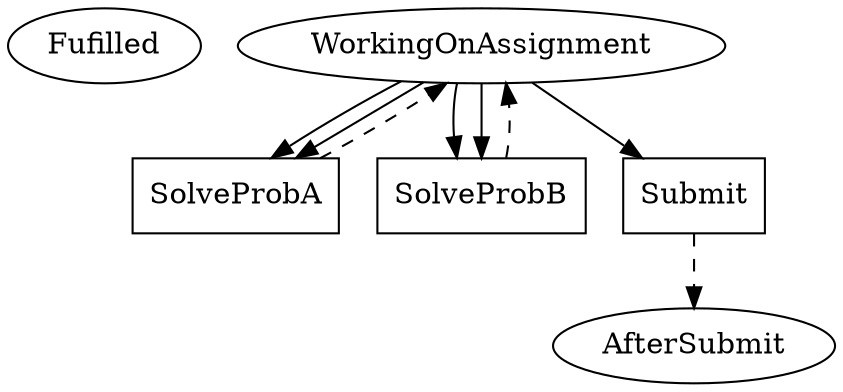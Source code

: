 // THIS IS A GENERATED FILE. DO NOT EDIT.

digraph partner_assignment_demonstrating_relievable_obligations {    
    Fulfilled[label=Fufilled];
    WorkingOnAssignment[label=WorkingOnAssignment]
    
     
    SolveProbA[label=SolveProbA,shape=box];
	SolveProbB[label=SolveProbB,shape=box];
	Submit[label=Submit,shape=box]    
    
    
    
    WorkingOnAssignment -> SolveProbA;
	WorkingOnAssignment -> SolveProbB;
	WorkingOnAssignment -> Submit;
	WorkingOnAssignment -> SolveProbB;
	WorkingOnAssignment -> SolveProbA
    
    SolveProbA -> WorkingOnAssignment [style=dashed];
	SolveProbB -> WorkingOnAssignment [style=dashed];
	Submit -> AfterSubmit [style=dashed];
	     
    
       
}